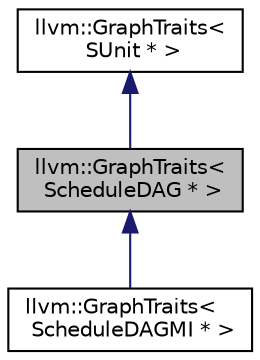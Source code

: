 digraph "llvm::GraphTraits&lt; ScheduleDAG * &gt;"
{
 // LATEX_PDF_SIZE
  bgcolor="transparent";
  edge [fontname="Helvetica",fontsize="10",labelfontname="Helvetica",labelfontsize="10"];
  node [fontname="Helvetica",fontsize="10",shape=record];
  Node1 [label="llvm::GraphTraits\<\l ScheduleDAG * \>",height=0.2,width=0.4,color="black", fillcolor="grey75", style="filled", fontcolor="black",tooltip=" "];
  Node2 -> Node1 [dir="back",color="midnightblue",fontsize="10",style="solid",fontname="Helvetica"];
  Node2 [label="llvm::GraphTraits\<\l SUnit * \>",height=0.2,width=0.4,color="black",URL="$structllvm_1_1GraphTraits_3_01SUnit_01_5_01_4.html",tooltip=" "];
  Node1 -> Node3 [dir="back",color="midnightblue",fontsize="10",style="solid",fontname="Helvetica"];
  Node3 [label="llvm::GraphTraits\<\l ScheduleDAGMI * \>",height=0.2,width=0.4,color="black",URL="$structllvm_1_1GraphTraits_3_01ScheduleDAGMI_01_5_01_4.html",tooltip=" "];
}
